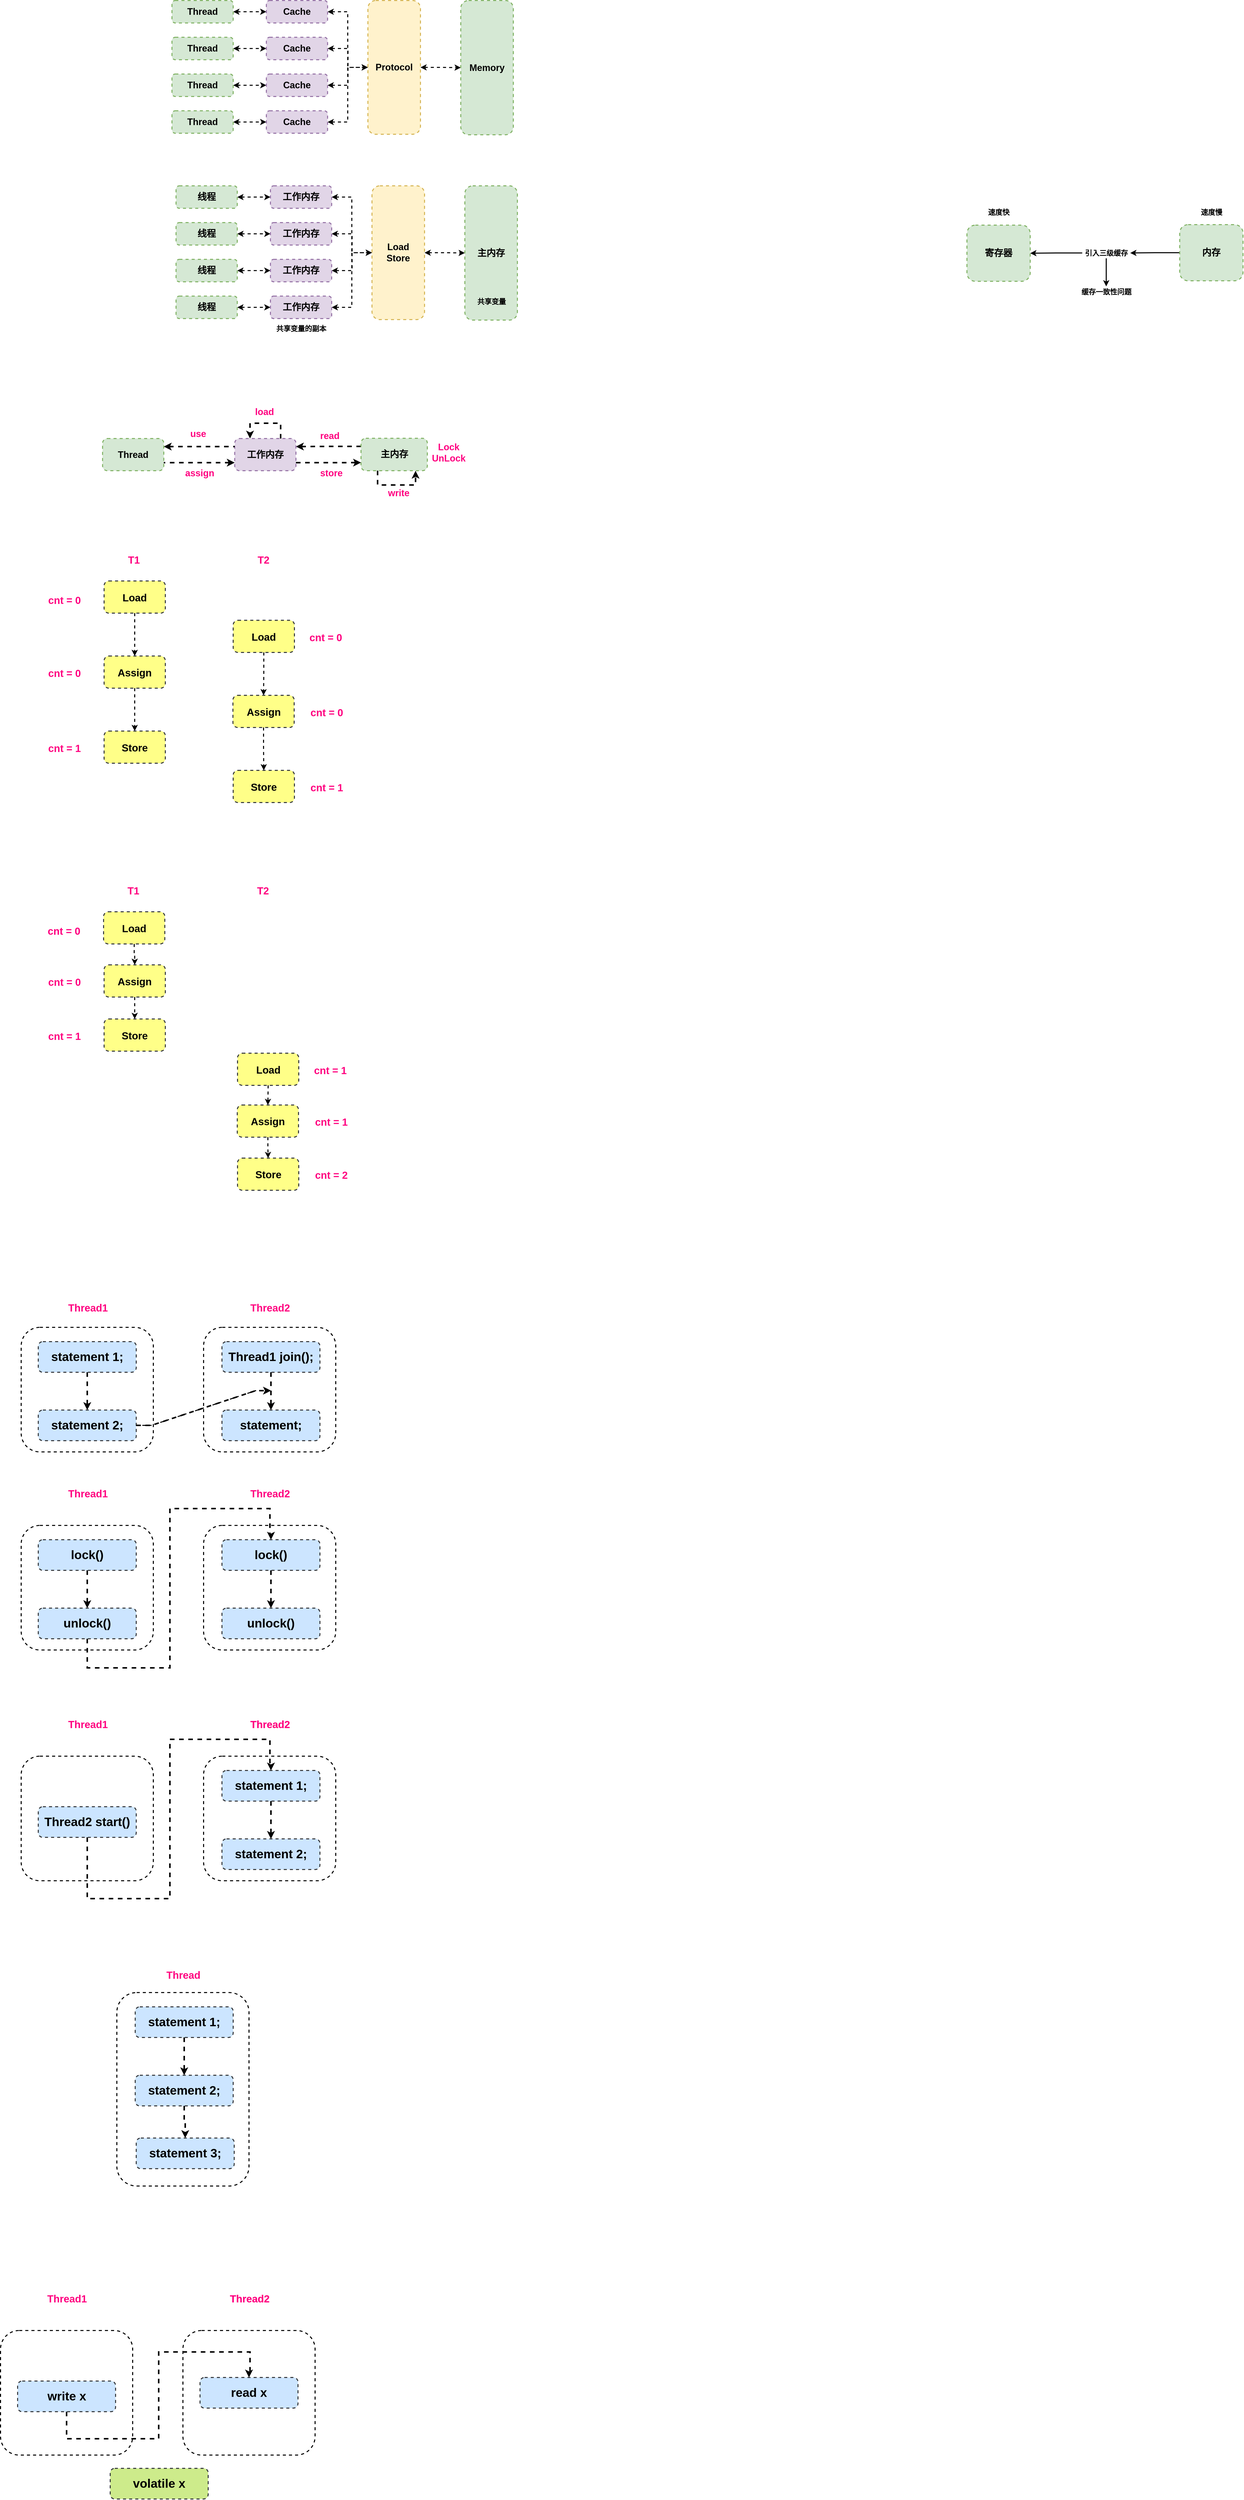 <mxfile version="13.0.3" type="device"><diagram id="lJGxoGqSz7yk_JoMpPvf" name="Page-1"><mxGraphModel dx="2162" dy="685" grid="0" gridSize="10" guides="1" tooltips="1" connect="1" arrows="1" fold="1" page="0" pageScale="1" pageWidth="827" pageHeight="1169" math="0" shadow="0"><root><mxCell id="0"/><mxCell id="1" parent="0"/><mxCell id="3HVY0OB0enW9rMjZPAsn-96" value="" style="rounded=1;whiteSpace=wrap;html=1;dashed=1;strokeWidth=2;fontSize=20;fontColor=#FF0080;" parent="1" vertex="1"><mxGeometry x="-66" y="2780" width="259" height="244" as="geometry"/></mxCell><mxCell id="3HVY0OB0enW9rMjZPAsn-11" style="edgeStyle=orthogonalEdgeStyle;rounded=0;orthogonalLoop=1;jettySize=auto;html=1;exitX=1;exitY=0.5;exitDx=0;exitDy=0;entryX=0;entryY=0.5;entryDx=0;entryDy=0;startArrow=classic;startFill=1;strokeWidth=2;fontSize=18;dashed=1;" parent="1" source="3HVY0OB0enW9rMjZPAsn-1" target="3HVY0OB0enW9rMjZPAsn-5" edge="1"><mxGeometry relative="1" as="geometry"/></mxCell><mxCell id="3HVY0OB0enW9rMjZPAsn-1" value="&lt;b&gt;Thread&lt;/b&gt;" style="rounded=1;whiteSpace=wrap;html=1;strokeWidth=2;fontSize=18;fillColor=#d5e8d4;strokeColor=#82b366;dashed=1;" parent="1" vertex="1"><mxGeometry x="-128" y="181" width="120" height="44" as="geometry"/></mxCell><mxCell id="3HVY0OB0enW9rMjZPAsn-12" style="edgeStyle=orthogonalEdgeStyle;rounded=0;orthogonalLoop=1;jettySize=auto;html=1;exitX=1;exitY=0.5;exitDx=0;exitDy=0;entryX=0;entryY=0.5;entryDx=0;entryDy=0;startArrow=classic;startFill=1;strokeWidth=2;fontSize=18;dashed=1;" parent="1" source="3HVY0OB0enW9rMjZPAsn-2" target="3HVY0OB0enW9rMjZPAsn-6" edge="1"><mxGeometry relative="1" as="geometry"/></mxCell><mxCell id="3HVY0OB0enW9rMjZPAsn-2" value="&lt;b&gt;Thread&lt;/b&gt;" style="rounded=1;whiteSpace=wrap;html=1;strokeWidth=2;fontSize=18;fillColor=#d5e8d4;strokeColor=#82b366;dashed=1;" parent="1" vertex="1"><mxGeometry x="-128" y="253" width="120" height="44" as="geometry"/></mxCell><mxCell id="3HVY0OB0enW9rMjZPAsn-13" style="edgeStyle=orthogonalEdgeStyle;rounded=0;orthogonalLoop=1;jettySize=auto;html=1;exitX=1;exitY=0.5;exitDx=0;exitDy=0;entryX=0;entryY=0.5;entryDx=0;entryDy=0;startArrow=classic;startFill=1;strokeWidth=2;fontSize=18;dashed=1;" parent="1" source="3HVY0OB0enW9rMjZPAsn-3" target="3HVY0OB0enW9rMjZPAsn-7" edge="1"><mxGeometry relative="1" as="geometry"/></mxCell><mxCell id="3HVY0OB0enW9rMjZPAsn-3" value="&lt;b&gt;Thread&lt;/b&gt;" style="rounded=1;whiteSpace=wrap;html=1;strokeWidth=2;fontSize=18;fillColor=#d5e8d4;strokeColor=#82b366;dashed=1;" parent="1" vertex="1"><mxGeometry x="-128" y="325" width="120" height="44" as="geometry"/></mxCell><mxCell id="3HVY0OB0enW9rMjZPAsn-14" style="edgeStyle=orthogonalEdgeStyle;rounded=0;orthogonalLoop=1;jettySize=auto;html=1;exitX=1;exitY=0.5;exitDx=0;exitDy=0;entryX=0;entryY=0.5;entryDx=0;entryDy=0;startArrow=classic;startFill=1;strokeWidth=2;fontSize=18;dashed=1;" parent="1" source="3HVY0OB0enW9rMjZPAsn-4" target="3HVY0OB0enW9rMjZPAsn-8" edge="1"><mxGeometry relative="1" as="geometry"/></mxCell><mxCell id="3HVY0OB0enW9rMjZPAsn-4" value="&lt;b&gt;Thread&lt;/b&gt;" style="rounded=1;whiteSpace=wrap;html=1;strokeWidth=2;fontSize=18;fillColor=#d5e8d4;strokeColor=#82b366;dashed=1;" parent="1" vertex="1"><mxGeometry x="-128" y="397" width="120" height="44" as="geometry"/></mxCell><mxCell id="3HVY0OB0enW9rMjZPAsn-15" style="edgeStyle=orthogonalEdgeStyle;rounded=0;orthogonalLoop=1;jettySize=auto;html=1;exitX=1;exitY=0.5;exitDx=0;exitDy=0;entryX=0;entryY=0.5;entryDx=0;entryDy=0;startArrow=classic;startFill=1;strokeWidth=2;fontSize=18;dashed=1;" parent="1" source="3HVY0OB0enW9rMjZPAsn-5" target="3HVY0OB0enW9rMjZPAsn-9" edge="1"><mxGeometry relative="1" as="geometry"/></mxCell><mxCell id="3HVY0OB0enW9rMjZPAsn-5" value="&lt;b&gt;Cache&lt;/b&gt;" style="rounded=1;whiteSpace=wrap;html=1;strokeWidth=2;fontSize=18;fillColor=#e1d5e7;strokeColor=#9673a6;dashed=1;" parent="1" vertex="1"><mxGeometry x="57" y="181" width="120" height="44" as="geometry"/></mxCell><mxCell id="3HVY0OB0enW9rMjZPAsn-16" style="edgeStyle=orthogonalEdgeStyle;rounded=0;orthogonalLoop=1;jettySize=auto;html=1;exitX=1;exitY=0.5;exitDx=0;exitDy=0;entryX=0;entryY=0.5;entryDx=0;entryDy=0;startArrow=classic;startFill=1;strokeWidth=2;fontSize=18;dashed=1;" parent="1" source="3HVY0OB0enW9rMjZPAsn-6" target="3HVY0OB0enW9rMjZPAsn-9" edge="1"><mxGeometry relative="1" as="geometry"><Array as="points"><mxPoint x="217" y="275"/><mxPoint x="217" y="312"/></Array></mxGeometry></mxCell><mxCell id="3HVY0OB0enW9rMjZPAsn-6" value="&lt;b&gt;Cache&lt;/b&gt;" style="rounded=1;whiteSpace=wrap;html=1;strokeWidth=2;fontSize=18;fillColor=#e1d5e7;strokeColor=#9673a6;dashed=1;" parent="1" vertex="1"><mxGeometry x="57" y="253" width="120" height="44" as="geometry"/></mxCell><mxCell id="3HVY0OB0enW9rMjZPAsn-17" style="edgeStyle=orthogonalEdgeStyle;rounded=0;orthogonalLoop=1;jettySize=auto;html=1;exitX=1;exitY=0.5;exitDx=0;exitDy=0;entryX=0;entryY=0.5;entryDx=0;entryDy=0;startArrow=classic;startFill=1;strokeWidth=2;fontSize=18;dashed=1;" parent="1" source="3HVY0OB0enW9rMjZPAsn-7" target="3HVY0OB0enW9rMjZPAsn-9" edge="1"><mxGeometry relative="1" as="geometry"><Array as="points"><mxPoint x="217" y="347"/><mxPoint x="217" y="312"/></Array></mxGeometry></mxCell><mxCell id="3HVY0OB0enW9rMjZPAsn-7" value="&lt;b&gt;Cache&lt;/b&gt;" style="rounded=1;whiteSpace=wrap;html=1;strokeWidth=2;fontSize=18;fillColor=#e1d5e7;strokeColor=#9673a6;dashed=1;" parent="1" vertex="1"><mxGeometry x="57" y="325" width="120" height="44" as="geometry"/></mxCell><mxCell id="3HVY0OB0enW9rMjZPAsn-18" style="edgeStyle=orthogonalEdgeStyle;rounded=0;orthogonalLoop=1;jettySize=auto;html=1;exitX=1;exitY=0.5;exitDx=0;exitDy=0;entryX=0;entryY=0.5;entryDx=0;entryDy=0;startArrow=classic;startFill=1;strokeWidth=2;fontSize=18;dashed=1;" parent="1" source="3HVY0OB0enW9rMjZPAsn-8" target="3HVY0OB0enW9rMjZPAsn-9" edge="1"><mxGeometry relative="1" as="geometry"/></mxCell><mxCell id="3HVY0OB0enW9rMjZPAsn-8" value="&lt;b&gt;Cache&lt;/b&gt;" style="rounded=1;whiteSpace=wrap;html=1;strokeWidth=2;fontSize=18;fillColor=#e1d5e7;strokeColor=#9673a6;dashed=1;" parent="1" vertex="1"><mxGeometry x="57" y="397" width="120" height="44" as="geometry"/></mxCell><mxCell id="3HVY0OB0enW9rMjZPAsn-19" style="edgeStyle=orthogonalEdgeStyle;rounded=0;orthogonalLoop=1;jettySize=auto;html=1;exitX=1;exitY=0.5;exitDx=0;exitDy=0;entryX=0;entryY=0.5;entryDx=0;entryDy=0;startArrow=classic;startFill=1;strokeWidth=2;fontSize=18;dashed=1;" parent="1" source="3HVY0OB0enW9rMjZPAsn-9" target="3HVY0OB0enW9rMjZPAsn-10" edge="1"><mxGeometry relative="1" as="geometry"/></mxCell><mxCell id="3HVY0OB0enW9rMjZPAsn-9" value="&lt;b&gt;Protocol&lt;/b&gt;" style="rounded=1;whiteSpace=wrap;html=1;strokeWidth=2;fontSize=18;fillColor=#fff2cc;strokeColor=#d6b656;dashed=1;" parent="1" vertex="1"><mxGeometry x="256" y="181" width="103" height="262" as="geometry"/></mxCell><mxCell id="3HVY0OB0enW9rMjZPAsn-10" value="&lt;b&gt;Memory&lt;/b&gt;" style="rounded=1;whiteSpace=wrap;html=1;strokeWidth=2;fontSize=18;fillColor=#d5e8d4;strokeColor=#82b366;dashed=1;" parent="1" vertex="1"><mxGeometry x="438" y="181" width="103" height="263" as="geometry"/></mxCell><mxCell id="3HVY0OB0enW9rMjZPAsn-20" style="edgeStyle=orthogonalEdgeStyle;rounded=0;orthogonalLoop=1;jettySize=auto;html=1;exitX=1;exitY=0.5;exitDx=0;exitDy=0;entryX=0;entryY=0.5;entryDx=0;entryDy=0;startArrow=classic;startFill=1;strokeWidth=2;fontSize=18;dashed=1;" parent="1" source="3HVY0OB0enW9rMjZPAsn-21" target="3HVY0OB0enW9rMjZPAsn-29" edge="1"><mxGeometry relative="1" as="geometry"/></mxCell><mxCell id="3HVY0OB0enW9rMjZPAsn-21" value="&lt;b&gt;线程&lt;/b&gt;" style="rounded=1;whiteSpace=wrap;html=1;strokeWidth=2;fontSize=18;fillColor=#d5e8d4;strokeColor=#82b366;dashed=1;" parent="1" vertex="1"><mxGeometry x="-120" y="544" width="120" height="44" as="geometry"/></mxCell><mxCell id="3HVY0OB0enW9rMjZPAsn-22" style="edgeStyle=orthogonalEdgeStyle;rounded=0;orthogonalLoop=1;jettySize=auto;html=1;exitX=1;exitY=0.5;exitDx=0;exitDy=0;entryX=0;entryY=0.5;entryDx=0;entryDy=0;startArrow=classic;startFill=1;strokeWidth=2;fontSize=18;dashed=1;" parent="1" source="3HVY0OB0enW9rMjZPAsn-23" target="3HVY0OB0enW9rMjZPAsn-31" edge="1"><mxGeometry relative="1" as="geometry"/></mxCell><mxCell id="3HVY0OB0enW9rMjZPAsn-23" value="&lt;b&gt;线程&lt;/b&gt;" style="rounded=1;whiteSpace=wrap;html=1;strokeWidth=2;fontSize=18;fillColor=#d5e8d4;strokeColor=#82b366;dashed=1;" parent="1" vertex="1"><mxGeometry x="-120" y="616" width="120" height="44" as="geometry"/></mxCell><mxCell id="3HVY0OB0enW9rMjZPAsn-24" style="edgeStyle=orthogonalEdgeStyle;rounded=0;orthogonalLoop=1;jettySize=auto;html=1;exitX=1;exitY=0.5;exitDx=0;exitDy=0;entryX=0;entryY=0.5;entryDx=0;entryDy=0;startArrow=classic;startFill=1;strokeWidth=2;fontSize=18;dashed=1;" parent="1" source="3HVY0OB0enW9rMjZPAsn-25" target="3HVY0OB0enW9rMjZPAsn-33" edge="1"><mxGeometry relative="1" as="geometry"/></mxCell><mxCell id="3HVY0OB0enW9rMjZPAsn-25" value="&lt;b&gt;线程&lt;/b&gt;" style="rounded=1;whiteSpace=wrap;html=1;strokeWidth=2;fontSize=18;fillColor=#d5e8d4;strokeColor=#82b366;dashed=1;" parent="1" vertex="1"><mxGeometry x="-120" y="688" width="120" height="44" as="geometry"/></mxCell><mxCell id="3HVY0OB0enW9rMjZPAsn-26" style="edgeStyle=orthogonalEdgeStyle;rounded=0;orthogonalLoop=1;jettySize=auto;html=1;exitX=1;exitY=0.5;exitDx=0;exitDy=0;entryX=0;entryY=0.5;entryDx=0;entryDy=0;startArrow=classic;startFill=1;strokeWidth=2;fontSize=18;dashed=1;" parent="1" source="3HVY0OB0enW9rMjZPAsn-27" target="3HVY0OB0enW9rMjZPAsn-35" edge="1"><mxGeometry relative="1" as="geometry"/></mxCell><mxCell id="3HVY0OB0enW9rMjZPAsn-27" value="&lt;b&gt;线程&lt;/b&gt;" style="rounded=1;whiteSpace=wrap;html=1;strokeWidth=2;fontSize=18;fillColor=#d5e8d4;strokeColor=#82b366;dashed=1;" parent="1" vertex="1"><mxGeometry x="-120" y="760" width="120" height="44" as="geometry"/></mxCell><mxCell id="3HVY0OB0enW9rMjZPAsn-28" style="edgeStyle=orthogonalEdgeStyle;rounded=0;orthogonalLoop=1;jettySize=auto;html=1;exitX=1;exitY=0.5;exitDx=0;exitDy=0;entryX=0;entryY=0.5;entryDx=0;entryDy=0;startArrow=classic;startFill=1;strokeWidth=2;fontSize=18;dashed=1;" parent="1" source="3HVY0OB0enW9rMjZPAsn-29" target="3HVY0OB0enW9rMjZPAsn-37" edge="1"><mxGeometry relative="1" as="geometry"/></mxCell><mxCell id="3HVY0OB0enW9rMjZPAsn-29" value="&lt;b&gt;工作内存&lt;/b&gt;" style="rounded=1;whiteSpace=wrap;html=1;strokeWidth=2;fontSize=18;fillColor=#e1d5e7;strokeColor=#9673a6;dashed=1;" parent="1" vertex="1"><mxGeometry x="65" y="544" width="120" height="44" as="geometry"/></mxCell><mxCell id="3HVY0OB0enW9rMjZPAsn-30" style="edgeStyle=orthogonalEdgeStyle;rounded=0;orthogonalLoop=1;jettySize=auto;html=1;exitX=1;exitY=0.5;exitDx=0;exitDy=0;entryX=0;entryY=0.5;entryDx=0;entryDy=0;startArrow=classic;startFill=1;strokeWidth=2;fontSize=18;dashed=1;" parent="1" source="3HVY0OB0enW9rMjZPAsn-31" target="3HVY0OB0enW9rMjZPAsn-37" edge="1"><mxGeometry relative="1" as="geometry"><Array as="points"><mxPoint x="225" y="638"/><mxPoint x="225" y="675"/></Array></mxGeometry></mxCell><mxCell id="3HVY0OB0enW9rMjZPAsn-31" value="&lt;b&gt;工作内存&lt;/b&gt;" style="rounded=1;whiteSpace=wrap;html=1;strokeWidth=2;fontSize=18;fillColor=#e1d5e7;strokeColor=#9673a6;dashed=1;" parent="1" vertex="1"><mxGeometry x="65" y="616" width="120" height="44" as="geometry"/></mxCell><mxCell id="3HVY0OB0enW9rMjZPAsn-32" style="edgeStyle=orthogonalEdgeStyle;rounded=0;orthogonalLoop=1;jettySize=auto;html=1;exitX=1;exitY=0.5;exitDx=0;exitDy=0;entryX=0;entryY=0.5;entryDx=0;entryDy=0;startArrow=classic;startFill=1;strokeWidth=2;fontSize=18;dashed=1;" parent="1" source="3HVY0OB0enW9rMjZPAsn-33" target="3HVY0OB0enW9rMjZPAsn-37" edge="1"><mxGeometry relative="1" as="geometry"><Array as="points"><mxPoint x="225" y="710"/><mxPoint x="225" y="675"/></Array></mxGeometry></mxCell><mxCell id="3HVY0OB0enW9rMjZPAsn-33" value="&lt;b&gt;工作内存&lt;/b&gt;" style="rounded=1;whiteSpace=wrap;html=1;strokeWidth=2;fontSize=18;fillColor=#e1d5e7;strokeColor=#9673a6;dashed=1;" parent="1" vertex="1"><mxGeometry x="65" y="688" width="120" height="44" as="geometry"/></mxCell><mxCell id="3HVY0OB0enW9rMjZPAsn-34" style="edgeStyle=orthogonalEdgeStyle;rounded=0;orthogonalLoop=1;jettySize=auto;html=1;exitX=1;exitY=0.5;exitDx=0;exitDy=0;entryX=0;entryY=0.5;entryDx=0;entryDy=0;startArrow=classic;startFill=1;strokeWidth=2;fontSize=18;dashed=1;" parent="1" source="3HVY0OB0enW9rMjZPAsn-35" target="3HVY0OB0enW9rMjZPAsn-37" edge="1"><mxGeometry relative="1" as="geometry"/></mxCell><mxCell id="3HVY0OB0enW9rMjZPAsn-35" value="&lt;b&gt;工作内存&lt;/b&gt;" style="rounded=1;whiteSpace=wrap;html=1;strokeWidth=2;fontSize=18;fillColor=#e1d5e7;strokeColor=#9673a6;dashed=1;" parent="1" vertex="1"><mxGeometry x="65" y="760" width="120" height="44" as="geometry"/></mxCell><mxCell id="3HVY0OB0enW9rMjZPAsn-36" style="edgeStyle=orthogonalEdgeStyle;rounded=0;orthogonalLoop=1;jettySize=auto;html=1;exitX=1;exitY=0.5;exitDx=0;exitDy=0;entryX=0;entryY=0.5;entryDx=0;entryDy=0;startArrow=classic;startFill=1;strokeWidth=2;fontSize=18;dashed=1;" parent="1" source="3HVY0OB0enW9rMjZPAsn-37" target="3HVY0OB0enW9rMjZPAsn-38" edge="1"><mxGeometry relative="1" as="geometry"/></mxCell><mxCell id="3HVY0OB0enW9rMjZPAsn-37" value="&lt;b&gt;Load&lt;br&gt;Store&lt;br&gt;&lt;/b&gt;" style="rounded=1;whiteSpace=wrap;html=1;strokeWidth=2;fontSize=18;fillColor=#fff2cc;strokeColor=#d6b656;dashed=1;" parent="1" vertex="1"><mxGeometry x="264" y="544" width="103" height="262" as="geometry"/></mxCell><mxCell id="3HVY0OB0enW9rMjZPAsn-38" value="&lt;b&gt;主内存&lt;/b&gt;" style="rounded=1;whiteSpace=wrap;html=1;strokeWidth=2;fontSize=18;fillColor=#d5e8d4;strokeColor=#82b366;dashed=1;" parent="1" vertex="1"><mxGeometry x="446" y="544" width="103" height="263" as="geometry"/></mxCell><mxCell id="3HVY0OB0enW9rMjZPAsn-39" value="&lt;b&gt;工作内存&lt;/b&gt;" style="rounded=1;whiteSpace=wrap;html=1;strokeWidth=2;fontSize=18;fillColor=#e1d5e7;strokeColor=#9673a6;dashed=1;" parent="1" vertex="1"><mxGeometry x="65" y="760" width="120" height="44" as="geometry"/></mxCell><mxCell id="3HVY0OB0enW9rMjZPAsn-147" style="edgeStyle=orthogonalEdgeStyle;rounded=0;orthogonalLoop=1;jettySize=auto;html=1;exitX=0;exitY=0.25;exitDx=0;exitDy=0;entryX=1;entryY=0.25;entryDx=0;entryDy=0;dashed=1;startArrow=none;startFill=0;strokeWidth=3;fontSize=20;fontColor=#FF0080;" parent="1" source="3HVY0OB0enW9rMjZPAsn-40" target="3HVY0OB0enW9rMjZPAsn-41" edge="1"><mxGeometry relative="1" as="geometry"/></mxCell><mxCell id="3HVY0OB0enW9rMjZPAsn-150" style="edgeStyle=orthogonalEdgeStyle;rounded=0;orthogonalLoop=1;jettySize=auto;html=1;exitX=0.25;exitY=1;exitDx=0;exitDy=0;dashed=1;startArrow=none;startFill=0;strokeWidth=3;fontSize=20;fontColor=#FF0080;" parent="1" source="3HVY0OB0enW9rMjZPAsn-40" edge="1"><mxGeometry relative="1" as="geometry"><mxPoint x="349.429" y="1102.143" as="targetPoint"/><Array as="points"><mxPoint x="275" y="1130"/><mxPoint x="349" y="1130"/></Array></mxGeometry></mxCell><mxCell id="3HVY0OB0enW9rMjZPAsn-40" value="&lt;span&gt;主内存&lt;/span&gt;" style="rounded=1;whiteSpace=wrap;html=1;strokeWidth=2;fontSize=18;fillColor=#d5e8d4;strokeColor=#82b366;dashed=1;fontStyle=1" parent="1" vertex="1"><mxGeometry x="242.5" y="1038.5" width="130" height="63.5" as="geometry"/></mxCell><mxCell id="3HVY0OB0enW9rMjZPAsn-146" style="edgeStyle=orthogonalEdgeStyle;rounded=0;orthogonalLoop=1;jettySize=auto;html=1;exitX=1;exitY=0.75;exitDx=0;exitDy=0;entryX=0;entryY=0.75;entryDx=0;entryDy=0;dashed=1;startArrow=none;startFill=0;strokeWidth=3;fontSize=20;fontColor=#FF0080;" parent="1" source="3HVY0OB0enW9rMjZPAsn-41" target="3HVY0OB0enW9rMjZPAsn-40" edge="1"><mxGeometry relative="1" as="geometry"/></mxCell><mxCell id="3HVY0OB0enW9rMjZPAsn-149" style="edgeStyle=orthogonalEdgeStyle;rounded=0;orthogonalLoop=1;jettySize=auto;html=1;exitX=0;exitY=0.75;exitDx=0;exitDy=0;entryX=1;entryY=0.75;entryDx=0;entryDy=0;dashed=1;startArrow=classic;startFill=1;strokeWidth=3;fontSize=20;fontColor=#FF0080;endArrow=none;endFill=0;" parent="1" source="3HVY0OB0enW9rMjZPAsn-41" target="3HVY0OB0enW9rMjZPAsn-42" edge="1"><mxGeometry relative="1" as="geometry"/></mxCell><mxCell id="3HVY0OB0enW9rMjZPAsn-41" value="&lt;span&gt;工作内存&lt;/span&gt;" style="rounded=1;whiteSpace=wrap;html=1;strokeWidth=2;fontSize=18;fillColor=#e1d5e7;strokeColor=#9673a6;dashed=1;fontStyle=1" parent="1" vertex="1"><mxGeometry x="-5" y="1039" width="120" height="63" as="geometry"/></mxCell><mxCell id="3HVY0OB0enW9rMjZPAsn-148" style="edgeStyle=orthogonalEdgeStyle;rounded=0;orthogonalLoop=1;jettySize=auto;html=1;exitX=1;exitY=0.25;exitDx=0;exitDy=0;entryX=0;entryY=0.25;entryDx=0;entryDy=0;dashed=1;startArrow=classic;startFill=1;strokeWidth=3;fontSize=20;fontColor=#FF0080;endArrow=none;endFill=0;" parent="1" source="3HVY0OB0enW9rMjZPAsn-42" target="3HVY0OB0enW9rMjZPAsn-41" edge="1"><mxGeometry relative="1" as="geometry"/></mxCell><mxCell id="3HVY0OB0enW9rMjZPAsn-42" value="&lt;b&gt;Thread&lt;/b&gt;" style="rounded=1;whiteSpace=wrap;html=1;strokeWidth=2;fontSize=18;fillColor=#d5e8d4;strokeColor=#82b366;dashed=1;" parent="1" vertex="1"><mxGeometry x="-264" y="1039" width="120" height="63" as="geometry"/></mxCell><mxCell id="3HVY0OB0enW9rMjZPAsn-47" value="use" style="text;html=1;align=center;verticalAlign=middle;resizable=0;points=[];autosize=1;fontSize=18;fontStyle=1;fontColor=#FF0080;" parent="1" vertex="1"><mxGeometry x="-98" y="1017" width="41" height="26" as="geometry"/></mxCell><mxCell id="3HVY0OB0enW9rMjZPAsn-48" value="assign" style="text;html=1;align=center;verticalAlign=middle;resizable=0;points=[];autosize=1;fontSize=18;fontStyle=1;fontColor=#FF0080;" parent="1" vertex="1"><mxGeometry x="-108" y="1094" width="67" height="26" as="geometry"/></mxCell><mxCell id="3HVY0OB0enW9rMjZPAsn-49" value="load" style="text;html=1;align=center;verticalAlign=middle;resizable=0;points=[];autosize=1;fontSize=18;fontStyle=1;fontColor=#FF0080;" parent="1" vertex="1"><mxGeometry x="29" y="974" width="47" height="26" as="geometry"/></mxCell><mxCell id="3HVY0OB0enW9rMjZPAsn-50" value="read" style="text;html=1;align=center;verticalAlign=middle;resizable=0;points=[];autosize=1;fontSize=18;fontStyle=1;fontColor=#FF0080;" parent="1" vertex="1"><mxGeometry x="157" y="1021" width="48" height="26" as="geometry"/></mxCell><mxCell id="3HVY0OB0enW9rMjZPAsn-51" value="store" style="text;html=1;align=center;verticalAlign=middle;resizable=0;points=[];autosize=1;fontSize=18;fontStyle=1;fontColor=#FF0080;" parent="1" vertex="1"><mxGeometry x="157" y="1094" width="54" height="26" as="geometry"/></mxCell><mxCell id="3HVY0OB0enW9rMjZPAsn-52" value="write" style="text;html=1;align=center;verticalAlign=middle;resizable=0;points=[];autosize=1;fontSize=18;fontStyle=1;fontColor=#FF0080;" parent="1" vertex="1"><mxGeometry x="289.5" y="1133" width="52" height="26" as="geometry"/></mxCell><mxCell id="3HVY0OB0enW9rMjZPAsn-69" style="edgeStyle=orthogonalEdgeStyle;rounded=0;orthogonalLoop=1;jettySize=auto;html=1;exitX=0.5;exitY=1;exitDx=0;exitDy=0;entryX=0.5;entryY=0;entryDx=0;entryDy=0;startArrow=none;startFill=0;strokeWidth=2;fontSize=20;fontColor=#FF0080;dashed=1;" parent="1" source="3HVY0OB0enW9rMjZPAsn-55" target="3HVY0OB0enW9rMjZPAsn-56" edge="1"><mxGeometry relative="1" as="geometry"/></mxCell><mxCell id="3HVY0OB0enW9rMjZPAsn-55" value="&lt;b style=&quot;font-size: 20px;&quot;&gt;Load&lt;/b&gt;" style="rounded=1;whiteSpace=wrap;html=1;strokeWidth=2;fontSize=20;fillColor=#ffff88;strokeColor=#36393d;dashed=1;" parent="1" vertex="1"><mxGeometry x="-261" y="1318" width="120" height="63" as="geometry"/></mxCell><mxCell id="3HVY0OB0enW9rMjZPAsn-70" style="edgeStyle=orthogonalEdgeStyle;rounded=0;orthogonalLoop=1;jettySize=auto;html=1;exitX=0.5;exitY=1;exitDx=0;exitDy=0;entryX=0.5;entryY=0;entryDx=0;entryDy=0;startArrow=none;startFill=0;strokeWidth=2;fontSize=20;fontColor=#FF0080;dashed=1;" parent="1" source="3HVY0OB0enW9rMjZPAsn-56" target="3HVY0OB0enW9rMjZPAsn-57" edge="1"><mxGeometry relative="1" as="geometry"/></mxCell><mxCell id="3HVY0OB0enW9rMjZPAsn-56" value="&lt;b style=&quot;font-size: 20px;&quot;&gt;Assign&lt;/b&gt;" style="rounded=1;whiteSpace=wrap;html=1;strokeWidth=2;fontSize=20;fillColor=#ffff88;strokeColor=#36393d;dashed=1;" parent="1" vertex="1"><mxGeometry x="-261" y="1465" width="120" height="63" as="geometry"/></mxCell><mxCell id="3HVY0OB0enW9rMjZPAsn-57" value="&lt;b style=&quot;font-size: 20px;&quot;&gt;Store&lt;/b&gt;" style="rounded=1;whiteSpace=wrap;html=1;strokeWidth=2;fontSize=20;fillColor=#ffff88;strokeColor=#36393d;dashed=1;" parent="1" vertex="1"><mxGeometry x="-261" y="1612" width="120" height="63" as="geometry"/></mxCell><mxCell id="3HVY0OB0enW9rMjZPAsn-71" style="edgeStyle=orthogonalEdgeStyle;rounded=0;orthogonalLoop=1;jettySize=auto;html=1;exitX=0.5;exitY=1;exitDx=0;exitDy=0;entryX=0.5;entryY=0;entryDx=0;entryDy=0;startArrow=none;startFill=0;strokeWidth=2;fontSize=20;fontColor=#FF0080;dashed=1;" parent="1" source="3HVY0OB0enW9rMjZPAsn-58" target="3HVY0OB0enW9rMjZPAsn-59" edge="1"><mxGeometry relative="1" as="geometry"/></mxCell><mxCell id="3HVY0OB0enW9rMjZPAsn-58" value="&lt;b style=&quot;font-size: 20px;&quot;&gt;Load&lt;/b&gt;" style="rounded=1;whiteSpace=wrap;html=1;strokeWidth=2;fontSize=20;fillColor=#ffff88;strokeColor=#36393d;dashed=1;" parent="1" vertex="1"><mxGeometry x="-8" y="1395" width="120" height="63" as="geometry"/></mxCell><mxCell id="3HVY0OB0enW9rMjZPAsn-72" style="edgeStyle=orthogonalEdgeStyle;rounded=0;orthogonalLoop=1;jettySize=auto;html=1;exitX=0.5;exitY=1;exitDx=0;exitDy=0;entryX=0.5;entryY=0;entryDx=0;entryDy=0;startArrow=none;startFill=0;strokeWidth=2;fontSize=20;fontColor=#FF0080;dashed=1;" parent="1" source="3HVY0OB0enW9rMjZPAsn-59" target="3HVY0OB0enW9rMjZPAsn-60" edge="1"><mxGeometry relative="1" as="geometry"/></mxCell><mxCell id="3HVY0OB0enW9rMjZPAsn-59" value="&lt;b style=&quot;font-size: 20px;&quot;&gt;Assign&lt;/b&gt;" style="rounded=1;whiteSpace=wrap;html=1;strokeWidth=2;fontSize=20;fillColor=#ffff88;strokeColor=#36393d;dashed=1;" parent="1" vertex="1"><mxGeometry x="-8.5" y="1542" width="120" height="63" as="geometry"/></mxCell><mxCell id="3HVY0OB0enW9rMjZPAsn-60" value="&lt;b style=&quot;font-size: 20px;&quot;&gt;Store&lt;/b&gt;" style="rounded=1;whiteSpace=wrap;html=1;strokeWidth=2;fontSize=20;fillColor=#ffff88;strokeColor=#36393d;dashed=1;" parent="1" vertex="1"><mxGeometry x="-8" y="1689" width="120" height="63" as="geometry"/></mxCell><mxCell id="3HVY0OB0enW9rMjZPAsn-61" value="T1" style="text;html=1;align=center;verticalAlign=middle;resizable=0;points=[];autosize=1;fontSize=20;fontColor=#FF0080;fontStyle=1" parent="1" vertex="1"><mxGeometry x="-219.5" y="1262" width="33" height="28" as="geometry"/></mxCell><mxCell id="3HVY0OB0enW9rMjZPAsn-62" value="T2" style="text;html=1;align=center;verticalAlign=middle;resizable=0;points=[];autosize=1;fontSize=20;fontColor=#FF0080;fontStyle=1" parent="1" vertex="1"><mxGeometry x="34" y="1262" width="33" height="28" as="geometry"/></mxCell><mxCell id="3HVY0OB0enW9rMjZPAsn-63" value="cnt = 0" style="text;html=1;align=center;verticalAlign=middle;resizable=0;points=[];autosize=1;fontSize=20;fontColor=#FF0080;fontStyle=1" parent="1" vertex="1"><mxGeometry x="-376" y="1341" width="74" height="28" as="geometry"/></mxCell><mxCell id="3HVY0OB0enW9rMjZPAsn-64" value="cnt = 0" style="text;html=1;align=center;verticalAlign=middle;resizable=0;points=[];autosize=1;fontSize=20;fontColor=#FF0080;fontStyle=1" parent="1" vertex="1"><mxGeometry x="-376" y="1483.5" width="74" height="28" as="geometry"/></mxCell><mxCell id="3HVY0OB0enW9rMjZPAsn-65" value="cnt = 1" style="text;html=1;align=center;verticalAlign=middle;resizable=0;points=[];autosize=1;fontSize=20;fontColor=#FF0080;fontStyle=1" parent="1" vertex="1"><mxGeometry x="-376" y="1630.5" width="74" height="28" as="geometry"/></mxCell><mxCell id="3HVY0OB0enW9rMjZPAsn-66" value="cnt = 0" style="text;html=1;align=center;verticalAlign=middle;resizable=0;points=[];autosize=1;fontSize=20;fontColor=#FF0080;fontStyle=1" parent="1" vertex="1"><mxGeometry x="136" y="1413.5" width="74" height="28" as="geometry"/></mxCell><mxCell id="3HVY0OB0enW9rMjZPAsn-67" value="cnt = 0" style="text;html=1;align=center;verticalAlign=middle;resizable=0;points=[];autosize=1;fontSize=20;fontColor=#FF0080;fontStyle=1" parent="1" vertex="1"><mxGeometry x="138" y="1560.5" width="74" height="28" as="geometry"/></mxCell><mxCell id="3HVY0OB0enW9rMjZPAsn-68" value="cnt = 1" style="text;html=1;align=center;verticalAlign=middle;resizable=0;points=[];autosize=1;fontSize=20;fontColor=#FF0080;fontStyle=1" parent="1" vertex="1"><mxGeometry x="138" y="1707.5" width="74" height="28" as="geometry"/></mxCell><mxCell id="3HVY0OB0enW9rMjZPAsn-73" style="edgeStyle=orthogonalEdgeStyle;rounded=0;orthogonalLoop=1;jettySize=auto;html=1;exitX=0.5;exitY=1;exitDx=0;exitDy=0;entryX=0.5;entryY=0;entryDx=0;entryDy=0;startArrow=none;startFill=0;strokeWidth=2;fontSize=20;fontColor=#FF0080;dashed=1;" parent="1" source="3HVY0OB0enW9rMjZPAsn-74" target="3HVY0OB0enW9rMjZPAsn-76" edge="1"><mxGeometry relative="1" as="geometry"/></mxCell><mxCell id="3HVY0OB0enW9rMjZPAsn-74" value="&lt;b style=&quot;font-size: 20px;&quot;&gt;Load&lt;/b&gt;" style="rounded=1;whiteSpace=wrap;html=1;strokeWidth=2;fontSize=20;fillColor=#ffff88;strokeColor=#36393d;dashed=1;" parent="1" vertex="1"><mxGeometry x="-262" y="1966" width="120" height="63" as="geometry"/></mxCell><mxCell id="3HVY0OB0enW9rMjZPAsn-75" style="edgeStyle=orthogonalEdgeStyle;rounded=0;orthogonalLoop=1;jettySize=auto;html=1;exitX=0.5;exitY=1;exitDx=0;exitDy=0;entryX=0.5;entryY=0;entryDx=0;entryDy=0;startArrow=none;startFill=0;strokeWidth=2;fontSize=20;fontColor=#FF0080;dashed=1;" parent="1" source="3HVY0OB0enW9rMjZPAsn-76" target="3HVY0OB0enW9rMjZPAsn-77" edge="1"><mxGeometry relative="1" as="geometry"/></mxCell><mxCell id="3HVY0OB0enW9rMjZPAsn-76" value="&lt;b style=&quot;font-size: 20px;&quot;&gt;Assign&lt;/b&gt;" style="rounded=1;whiteSpace=wrap;html=1;strokeWidth=2;fontSize=20;fillColor=#ffff88;strokeColor=#36393d;dashed=1;" parent="1" vertex="1"><mxGeometry x="-261" y="2070" width="120" height="63" as="geometry"/></mxCell><mxCell id="3HVY0OB0enW9rMjZPAsn-77" value="&lt;b style=&quot;font-size: 20px;&quot;&gt;Store&lt;/b&gt;" style="rounded=1;whiteSpace=wrap;html=1;strokeWidth=2;fontSize=20;fillColor=#ffff88;strokeColor=#36393d;dashed=1;" parent="1" vertex="1"><mxGeometry x="-261" y="2176" width="120" height="63" as="geometry"/></mxCell><mxCell id="3HVY0OB0enW9rMjZPAsn-78" style="edgeStyle=orthogonalEdgeStyle;rounded=0;orthogonalLoop=1;jettySize=auto;html=1;exitX=0.5;exitY=1;exitDx=0;exitDy=0;entryX=0.5;entryY=0;entryDx=0;entryDy=0;startArrow=none;startFill=0;strokeWidth=2;fontSize=20;fontColor=#FF0080;dashed=1;" parent="1" source="3HVY0OB0enW9rMjZPAsn-79" target="3HVY0OB0enW9rMjZPAsn-81" edge="1"><mxGeometry relative="1" as="geometry"/></mxCell><mxCell id="3HVY0OB0enW9rMjZPAsn-79" value="&lt;b style=&quot;font-size: 20px;&quot;&gt;Load&lt;/b&gt;" style="rounded=1;whiteSpace=wrap;html=1;strokeWidth=2;fontSize=20;fillColor=#ffff88;strokeColor=#36393d;dashed=1;" parent="1" vertex="1"><mxGeometry x="0.5" y="2243" width="120" height="63" as="geometry"/></mxCell><mxCell id="3HVY0OB0enW9rMjZPAsn-80" style="edgeStyle=orthogonalEdgeStyle;rounded=0;orthogonalLoop=1;jettySize=auto;html=1;exitX=0.5;exitY=1;exitDx=0;exitDy=0;entryX=0.5;entryY=0;entryDx=0;entryDy=0;startArrow=none;startFill=0;strokeWidth=2;fontSize=20;fontColor=#FF0080;dashed=1;" parent="1" source="3HVY0OB0enW9rMjZPAsn-81" target="3HVY0OB0enW9rMjZPAsn-82" edge="1"><mxGeometry relative="1" as="geometry"/></mxCell><mxCell id="3HVY0OB0enW9rMjZPAsn-81" value="&lt;b style=&quot;font-size: 20px;&quot;&gt;Assign&lt;/b&gt;" style="rounded=1;whiteSpace=wrap;html=1;strokeWidth=2;fontSize=20;fillColor=#ffff88;strokeColor=#36393d;dashed=1;" parent="1" vertex="1"><mxGeometry y="2344.5" width="120" height="63" as="geometry"/></mxCell><mxCell id="3HVY0OB0enW9rMjZPAsn-82" value="&lt;b style=&quot;font-size: 20px;&quot;&gt;Store&lt;/b&gt;" style="rounded=1;whiteSpace=wrap;html=1;strokeWidth=2;fontSize=20;fillColor=#ffff88;strokeColor=#36393d;dashed=1;" parent="1" vertex="1"><mxGeometry x="0.5" y="2448.5" width="120" height="63" as="geometry"/></mxCell><mxCell id="3HVY0OB0enW9rMjZPAsn-83" value="T1" style="text;html=1;align=center;verticalAlign=middle;resizable=0;points=[];autosize=1;fontSize=20;fontColor=#FF0080;fontStyle=1" parent="1" vertex="1"><mxGeometry x="-220.5" y="1910" width="33" height="28" as="geometry"/></mxCell><mxCell id="3HVY0OB0enW9rMjZPAsn-84" value="T2" style="text;html=1;align=center;verticalAlign=middle;resizable=0;points=[];autosize=1;fontSize=20;fontColor=#FF0080;fontStyle=1" parent="1" vertex="1"><mxGeometry x="33" y="1910" width="33" height="28" as="geometry"/></mxCell><mxCell id="3HVY0OB0enW9rMjZPAsn-85" value="cnt = 0" style="text;html=1;align=center;verticalAlign=middle;resizable=0;points=[];autosize=1;fontSize=20;fontColor=#FF0080;fontStyle=1" parent="1" vertex="1"><mxGeometry x="-377" y="1989" width="74" height="28" as="geometry"/></mxCell><mxCell id="3HVY0OB0enW9rMjZPAsn-86" value="cnt = 0" style="text;html=1;align=center;verticalAlign=middle;resizable=0;points=[];autosize=1;fontSize=20;fontColor=#FF0080;fontStyle=1" parent="1" vertex="1"><mxGeometry x="-376" y="2088.5" width="74" height="28" as="geometry"/></mxCell><mxCell id="3HVY0OB0enW9rMjZPAsn-87" value="cnt = 1" style="text;html=1;align=center;verticalAlign=middle;resizable=0;points=[];autosize=1;fontSize=20;fontColor=#FF0080;fontStyle=1" parent="1" vertex="1"><mxGeometry x="-376" y="2194.5" width="74" height="28" as="geometry"/></mxCell><mxCell id="3HVY0OB0enW9rMjZPAsn-88" value="cnt = 1" style="text;html=1;align=center;verticalAlign=middle;resizable=0;points=[];autosize=1;fontSize=20;fontColor=#FF0080;fontStyle=1" parent="1" vertex="1"><mxGeometry x="144.5" y="2261.5" width="74" height="28" as="geometry"/></mxCell><mxCell id="3HVY0OB0enW9rMjZPAsn-89" value="cnt = 1" style="text;html=1;align=center;verticalAlign=middle;resizable=0;points=[];autosize=1;fontSize=20;fontColor=#FF0080;fontStyle=1" parent="1" vertex="1"><mxGeometry x="146.5" y="2363" width="74" height="28" as="geometry"/></mxCell><mxCell id="3HVY0OB0enW9rMjZPAsn-90" value="cnt = 2" style="text;html=1;align=center;verticalAlign=middle;resizable=0;points=[];autosize=1;fontSize=20;fontColor=#FF0080;fontStyle=1" parent="1" vertex="1"><mxGeometry x="146.5" y="2467" width="74" height="28" as="geometry"/></mxCell><mxCell id="3HVY0OB0enW9rMjZPAsn-91" value="" style="rounded=1;whiteSpace=wrap;html=1;dashed=1;strokeWidth=2;fontSize=20;fontColor=#FF0080;" parent="1" vertex="1"><mxGeometry x="-423.5" y="2780" width="259" height="244" as="geometry"/></mxCell><mxCell id="3HVY0OB0enW9rMjZPAsn-97" style="edgeStyle=orthogonalEdgeStyle;rounded=0;orthogonalLoop=1;jettySize=auto;html=1;exitX=0.5;exitY=1;exitDx=0;exitDy=0;entryX=0.5;entryY=0;entryDx=0;entryDy=0;dashed=1;startArrow=none;startFill=0;strokeWidth=3;fontSize=20;fontColor=#FF0080;" parent="1" source="3HVY0OB0enW9rMjZPAsn-92" target="3HVY0OB0enW9rMjZPAsn-93" edge="1"><mxGeometry relative="1" as="geometry"/></mxCell><mxCell id="3HVY0OB0enW9rMjZPAsn-92" value="&lt;font style=&quot;font-size: 24px&quot;&gt;statement 1;&lt;/font&gt;" style="rounded=1;whiteSpace=wrap;html=1;dashed=1;strokeWidth=2;fontSize=20;fontStyle=1;fillColor=#cce5ff;strokeColor=#36393d;" parent="1" vertex="1"><mxGeometry x="-390" y="2808" width="192" height="60" as="geometry"/></mxCell><mxCell id="3HVY0OB0enW9rMjZPAsn-99" style="edgeStyle=entityRelationEdgeStyle;rounded=0;orthogonalLoop=1;jettySize=auto;html=1;exitX=1;exitY=0.5;exitDx=0;exitDy=0;dashed=1;startArrow=none;startFill=0;strokeWidth=2;fontSize=20;fontColor=#FF0080;" parent="1" source="3HVY0OB0enW9rMjZPAsn-93" edge="1"><mxGeometry relative="1" as="geometry"><mxPoint x="66" y="2904" as="targetPoint"/></mxGeometry></mxCell><mxCell id="3HVY0OB0enW9rMjZPAsn-93" value="&lt;font style=&quot;font-size: 24px&quot;&gt;statement 2;&lt;/font&gt;" style="rounded=1;whiteSpace=wrap;html=1;dashed=1;strokeWidth=2;fontSize=20;fontStyle=1;fillColor=#cce5ff;strokeColor=#36393d;" parent="1" vertex="1"><mxGeometry x="-390" y="2942" width="192" height="60" as="geometry"/></mxCell><mxCell id="3HVY0OB0enW9rMjZPAsn-98" style="edgeStyle=orthogonalEdgeStyle;rounded=0;orthogonalLoop=1;jettySize=auto;html=1;exitX=0.5;exitY=1;exitDx=0;exitDy=0;entryX=0.5;entryY=0;entryDx=0;entryDy=0;dashed=1;startArrow=none;startFill=0;strokeWidth=3;fontSize=20;fontColor=#FF0080;" parent="1" source="3HVY0OB0enW9rMjZPAsn-94" target="3HVY0OB0enW9rMjZPAsn-95" edge="1"><mxGeometry relative="1" as="geometry"/></mxCell><mxCell id="3HVY0OB0enW9rMjZPAsn-94" value="&lt;font style=&quot;font-size: 24px&quot;&gt;Thread1 join();&lt;/font&gt;" style="rounded=1;whiteSpace=wrap;html=1;dashed=1;strokeWidth=2;fontSize=20;fontStyle=1;fillColor=#cce5ff;strokeColor=#36393d;" parent="1" vertex="1"><mxGeometry x="-30" y="2808" width="192" height="60" as="geometry"/></mxCell><mxCell id="3HVY0OB0enW9rMjZPAsn-95" value="&lt;font style=&quot;font-size: 24px&quot;&gt;statement;&lt;/font&gt;" style="rounded=1;whiteSpace=wrap;html=1;dashed=1;strokeWidth=2;fontSize=20;fontStyle=1;fillColor=#cce5ff;strokeColor=#36393d;" parent="1" vertex="1"><mxGeometry x="-30" y="2942" width="192" height="60" as="geometry"/></mxCell><mxCell id="3HVY0OB0enW9rMjZPAsn-100" style="edgeStyle=entityRelationEdgeStyle;rounded=0;orthogonalLoop=1;jettySize=auto;html=1;exitX=1;exitY=0.5;exitDx=0;exitDy=0;dashed=1;startArrow=none;startFill=0;strokeWidth=3;fontSize=20;fontColor=#FF0080;" parent="1" edge="1"><mxGeometry relative="1" as="geometry"><mxPoint x="66" y="2904.0" as="targetPoint"/><mxPoint x="-198.0" y="2972" as="sourcePoint"/></mxGeometry></mxCell><mxCell id="3HVY0OB0enW9rMjZPAsn-101" value="Thread1" style="text;html=1;align=center;verticalAlign=middle;resizable=0;points=[];autosize=1;fontSize=20;fontColor=#FF0080;fontStyle=1" parent="1" vertex="1"><mxGeometry x="-337.5" y="2727" width="88" height="28" as="geometry"/></mxCell><mxCell id="3HVY0OB0enW9rMjZPAsn-102" value="Thread2" style="text;html=1;align=center;verticalAlign=middle;resizable=0;points=[];autosize=1;fontSize=20;fontColor=#FF0080;fontStyle=1" parent="1" vertex="1"><mxGeometry x="20" y="2727" width="88" height="28" as="geometry"/></mxCell><mxCell id="3HVY0OB0enW9rMjZPAsn-103" value="" style="rounded=1;whiteSpace=wrap;html=1;dashed=1;strokeWidth=2;fontSize=20;fontColor=#FF0080;" parent="1" vertex="1"><mxGeometry x="-66" y="3168" width="259" height="244" as="geometry"/></mxCell><mxCell id="3HVY0OB0enW9rMjZPAsn-104" value="" style="rounded=1;whiteSpace=wrap;html=1;dashed=1;strokeWidth=2;fontSize=20;fontColor=#FF0080;" parent="1" vertex="1"><mxGeometry x="-423.5" y="3168" width="259" height="244" as="geometry"/></mxCell><mxCell id="3HVY0OB0enW9rMjZPAsn-105" style="edgeStyle=orthogonalEdgeStyle;rounded=0;orthogonalLoop=1;jettySize=auto;html=1;exitX=0.5;exitY=1;exitDx=0;exitDy=0;entryX=0.5;entryY=0;entryDx=0;entryDy=0;dashed=1;startArrow=none;startFill=0;strokeWidth=3;fontSize=20;fontColor=#FF0080;" parent="1" source="3HVY0OB0enW9rMjZPAsn-106" target="3HVY0OB0enW9rMjZPAsn-108" edge="1"><mxGeometry relative="1" as="geometry"/></mxCell><mxCell id="3HVY0OB0enW9rMjZPAsn-106" value="&lt;font style=&quot;font-size: 24px&quot;&gt;lock()&lt;/font&gt;" style="rounded=1;whiteSpace=wrap;html=1;dashed=1;strokeWidth=2;fontSize=20;fontStyle=1;fillColor=#cce5ff;strokeColor=#36393d;" parent="1" vertex="1"><mxGeometry x="-390" y="3196" width="192" height="60" as="geometry"/></mxCell><mxCell id="3HVY0OB0enW9rMjZPAsn-115" style="edgeStyle=orthogonalEdgeStyle;rounded=0;orthogonalLoop=1;jettySize=auto;html=1;exitX=0.5;exitY=1;exitDx=0;exitDy=0;entryX=0.5;entryY=0;entryDx=0;entryDy=0;dashed=1;startArrow=none;startFill=0;strokeWidth=3;fontSize=20;fontColor=#FF0080;" parent="1" source="3HVY0OB0enW9rMjZPAsn-108" target="3HVY0OB0enW9rMjZPAsn-110" edge="1"><mxGeometry relative="1" as="geometry"><Array as="points"><mxPoint x="-294" y="3447"/><mxPoint x="-132" y="3447"/><mxPoint x="-132" y="3135"/><mxPoint x="64" y="3135"/><mxPoint x="64" y="3187"/><mxPoint x="66" y="3187"/></Array></mxGeometry></mxCell><mxCell id="3HVY0OB0enW9rMjZPAsn-108" value="&lt;font style=&quot;font-size: 24px&quot;&gt;unlock()&lt;/font&gt;" style="rounded=1;whiteSpace=wrap;html=1;dashed=1;strokeWidth=2;fontSize=20;fontStyle=1;fillColor=#cce5ff;strokeColor=#36393d;" parent="1" vertex="1"><mxGeometry x="-390" y="3330" width="192" height="60" as="geometry"/></mxCell><mxCell id="3HVY0OB0enW9rMjZPAsn-109" style="edgeStyle=orthogonalEdgeStyle;rounded=0;orthogonalLoop=1;jettySize=auto;html=1;exitX=0.5;exitY=1;exitDx=0;exitDy=0;entryX=0.5;entryY=0;entryDx=0;entryDy=0;dashed=1;startArrow=none;startFill=0;strokeWidth=3;fontSize=20;fontColor=#FF0080;" parent="1" source="3HVY0OB0enW9rMjZPAsn-110" target="3HVY0OB0enW9rMjZPAsn-111" edge="1"><mxGeometry relative="1" as="geometry"/></mxCell><mxCell id="3HVY0OB0enW9rMjZPAsn-110" value="&lt;font style=&quot;font-size: 24px&quot;&gt;lock()&lt;/font&gt;" style="rounded=1;whiteSpace=wrap;html=1;dashed=1;strokeWidth=2;fontSize=20;fontStyle=1;fillColor=#cce5ff;strokeColor=#36393d;" parent="1" vertex="1"><mxGeometry x="-30" y="3196" width="192" height="60" as="geometry"/></mxCell><mxCell id="3HVY0OB0enW9rMjZPAsn-111" value="&lt;font style=&quot;font-size: 24px&quot;&gt;unlock()&lt;/font&gt;" style="rounded=1;whiteSpace=wrap;html=1;dashed=1;strokeWidth=2;fontSize=20;fontStyle=1;fillColor=#cce5ff;strokeColor=#36393d;" parent="1" vertex="1"><mxGeometry x="-30" y="3330" width="192" height="60" as="geometry"/></mxCell><mxCell id="3HVY0OB0enW9rMjZPAsn-113" value="Thread1" style="text;html=1;align=center;verticalAlign=middle;resizable=0;points=[];autosize=1;fontSize=20;fontColor=#FF0080;fontStyle=1" parent="1" vertex="1"><mxGeometry x="-337.5" y="3091" width="88" height="28" as="geometry"/></mxCell><mxCell id="3HVY0OB0enW9rMjZPAsn-114" value="Thread2" style="text;html=1;align=center;verticalAlign=middle;resizable=0;points=[];autosize=1;fontSize=20;fontColor=#FF0080;fontStyle=1" parent="1" vertex="1"><mxGeometry x="20" y="3091" width="88" height="28" as="geometry"/></mxCell><mxCell id="3HVY0OB0enW9rMjZPAsn-116" value="" style="rounded=1;whiteSpace=wrap;html=1;dashed=1;strokeWidth=2;fontSize=20;fontColor=#FF0080;" parent="1" vertex="1"><mxGeometry x="-66" y="3620" width="259" height="244" as="geometry"/></mxCell><mxCell id="3HVY0OB0enW9rMjZPAsn-117" value="" style="rounded=1;whiteSpace=wrap;html=1;dashed=1;strokeWidth=2;fontSize=20;fontColor=#FF0080;" parent="1" vertex="1"><mxGeometry x="-423.5" y="3620" width="259" height="244" as="geometry"/></mxCell><mxCell id="3HVY0OB0enW9rMjZPAsn-120" style="edgeStyle=orthogonalEdgeStyle;rounded=0;orthogonalLoop=1;jettySize=auto;html=1;exitX=0.5;exitY=1;exitDx=0;exitDy=0;entryX=0.5;entryY=0;entryDx=0;entryDy=0;dashed=1;startArrow=none;startFill=0;strokeWidth=3;fontSize=20;fontColor=#FF0080;" parent="1" source="3HVY0OB0enW9rMjZPAsn-121" target="3HVY0OB0enW9rMjZPAsn-123" edge="1"><mxGeometry relative="1" as="geometry"><Array as="points"><mxPoint x="-294" y="3899"/><mxPoint x="-132" y="3899"/><mxPoint x="-132" y="3587"/><mxPoint x="64" y="3587"/><mxPoint x="64" y="3639"/><mxPoint x="66" y="3639"/></Array></mxGeometry></mxCell><mxCell id="3HVY0OB0enW9rMjZPAsn-121" value="&lt;font style=&quot;font-size: 24px&quot;&gt;Thread2 start()&lt;/font&gt;" style="rounded=1;whiteSpace=wrap;html=1;dashed=1;strokeWidth=2;fontSize=20;fontStyle=1;fillColor=#cce5ff;strokeColor=#36393d;" parent="1" vertex="1"><mxGeometry x="-390" y="3719" width="192" height="60" as="geometry"/></mxCell><mxCell id="3HVY0OB0enW9rMjZPAsn-122" style="edgeStyle=orthogonalEdgeStyle;rounded=0;orthogonalLoop=1;jettySize=auto;html=1;exitX=0.5;exitY=1;exitDx=0;exitDy=0;entryX=0.5;entryY=0;entryDx=0;entryDy=0;dashed=1;startArrow=none;startFill=0;strokeWidth=3;fontSize=20;fontColor=#FF0080;" parent="1" source="3HVY0OB0enW9rMjZPAsn-123" target="3HVY0OB0enW9rMjZPAsn-124" edge="1"><mxGeometry relative="1" as="geometry"/></mxCell><mxCell id="3HVY0OB0enW9rMjZPAsn-123" value="&lt;font style=&quot;font-size: 24px&quot;&gt;statement 1;&lt;/font&gt;" style="rounded=1;whiteSpace=wrap;html=1;dashed=1;strokeWidth=2;fontSize=20;fontStyle=1;fillColor=#cce5ff;strokeColor=#36393d;" parent="1" vertex="1"><mxGeometry x="-30" y="3648" width="192" height="60" as="geometry"/></mxCell><mxCell id="3HVY0OB0enW9rMjZPAsn-124" value="&lt;span style=&quot;font-size: 24px&quot;&gt;statement 2;&lt;/span&gt;" style="rounded=1;whiteSpace=wrap;html=1;dashed=1;strokeWidth=2;fontSize=20;fontStyle=1;fillColor=#cce5ff;strokeColor=#36393d;" parent="1" vertex="1"><mxGeometry x="-30" y="3782" width="192" height="60" as="geometry"/></mxCell><mxCell id="3HVY0OB0enW9rMjZPAsn-125" value="Thread1" style="text;html=1;align=center;verticalAlign=middle;resizable=0;points=[];autosize=1;fontSize=20;fontColor=#FF0080;fontStyle=1" parent="1" vertex="1"><mxGeometry x="-337.5" y="3543" width="88" height="28" as="geometry"/></mxCell><mxCell id="3HVY0OB0enW9rMjZPAsn-126" value="Thread2" style="text;html=1;align=center;verticalAlign=middle;resizable=0;points=[];autosize=1;fontSize=20;fontColor=#FF0080;fontStyle=1" parent="1" vertex="1"><mxGeometry x="20" y="3543" width="88" height="28" as="geometry"/></mxCell><mxCell id="3HVY0OB0enW9rMjZPAsn-127" value="Thread2" style="text;html=1;align=center;verticalAlign=middle;resizable=0;points=[];autosize=1;fontSize=20;fontColor=#FF0080;fontStyle=1" parent="1" vertex="1"><mxGeometry x="20" y="3543" width="88" height="28" as="geometry"/></mxCell><mxCell id="3HVY0OB0enW9rMjZPAsn-128" value="" style="rounded=1;whiteSpace=wrap;html=1;dashed=1;strokeWidth=2;fontSize=20;fontColor=#FF0080;" parent="1" vertex="1"><mxGeometry x="-236" y="4083" width="259" height="379" as="geometry"/></mxCell><mxCell id="3HVY0OB0enW9rMjZPAsn-129" style="edgeStyle=orthogonalEdgeStyle;rounded=0;orthogonalLoop=1;jettySize=auto;html=1;exitX=0.5;exitY=1;exitDx=0;exitDy=0;entryX=0.5;entryY=0;entryDx=0;entryDy=0;dashed=1;startArrow=none;startFill=0;strokeWidth=3;fontSize=20;fontColor=#FF0080;" parent="1" source="3HVY0OB0enW9rMjZPAsn-130" target="3HVY0OB0enW9rMjZPAsn-131" edge="1"><mxGeometry relative="1" as="geometry"/></mxCell><mxCell id="3HVY0OB0enW9rMjZPAsn-130" value="&lt;font style=&quot;font-size: 24px&quot;&gt;statement 1;&lt;/font&gt;" style="rounded=1;whiteSpace=wrap;html=1;dashed=1;strokeWidth=2;fontSize=20;fontStyle=1;fillColor=#cce5ff;strokeColor=#36393d;" parent="1" vertex="1"><mxGeometry x="-200" y="4111" width="192" height="60" as="geometry"/></mxCell><mxCell id="3HVY0OB0enW9rMjZPAsn-134" style="edgeStyle=orthogonalEdgeStyle;rounded=0;orthogonalLoop=1;jettySize=auto;html=1;exitX=0.5;exitY=1;exitDx=0;exitDy=0;dashed=1;startArrow=none;startFill=0;strokeWidth=3;fontSize=20;fontColor=#FF0080;" parent="1" source="3HVY0OB0enW9rMjZPAsn-131" target="3HVY0OB0enW9rMjZPAsn-133" edge="1"><mxGeometry relative="1" as="geometry"/></mxCell><mxCell id="3HVY0OB0enW9rMjZPAsn-131" value="&lt;span style=&quot;font-size: 24px&quot;&gt;statement 2;&lt;/span&gt;" style="rounded=1;whiteSpace=wrap;html=1;dashed=1;strokeWidth=2;fontSize=20;fontStyle=1;fillColor=#cce5ff;strokeColor=#36393d;" parent="1" vertex="1"><mxGeometry x="-200" y="4245" width="192" height="60" as="geometry"/></mxCell><mxCell id="3HVY0OB0enW9rMjZPAsn-132" value="Thread" style="text;html=1;align=center;verticalAlign=middle;resizable=0;points=[];autosize=1;fontSize=20;fontColor=#FF0080;fontStyle=1" parent="1" vertex="1"><mxGeometry x="-145" y="4034" width="77" height="28" as="geometry"/></mxCell><mxCell id="3HVY0OB0enW9rMjZPAsn-133" value="&lt;span style=&quot;font-size: 24px&quot;&gt;statement 3;&lt;/span&gt;" style="rounded=1;whiteSpace=wrap;html=1;dashed=1;strokeWidth=2;fontSize=20;fontStyle=1;fillColor=#cce5ff;strokeColor=#36393d;" parent="1" vertex="1"><mxGeometry x="-198" y="4368" width="192" height="60" as="geometry"/></mxCell><mxCell id="3HVY0OB0enW9rMjZPAsn-135" value="" style="rounded=1;whiteSpace=wrap;html=1;dashed=1;strokeWidth=2;fontSize=20;fontColor=#FF0080;" parent="1" vertex="1"><mxGeometry x="-106.5" y="4745" width="259" height="244" as="geometry"/></mxCell><mxCell id="3HVY0OB0enW9rMjZPAsn-136" value="" style="rounded=1;whiteSpace=wrap;html=1;dashed=1;strokeWidth=2;fontSize=20;fontColor=#FF0080;" parent="1" vertex="1"><mxGeometry x="-464" y="4745" width="259" height="244" as="geometry"/></mxCell><mxCell id="3HVY0OB0enW9rMjZPAsn-137" style="edgeStyle=orthogonalEdgeStyle;rounded=0;orthogonalLoop=1;jettySize=auto;html=1;exitX=0.5;exitY=1;exitDx=0;exitDy=0;entryX=0.5;entryY=0;entryDx=0;entryDy=0;dashed=1;startArrow=none;startFill=0;strokeWidth=3;fontSize=20;fontColor=#FF0080;" parent="1" source="3HVY0OB0enW9rMjZPAsn-138" target="3HVY0OB0enW9rMjZPAsn-140" edge="1"><mxGeometry relative="1" as="geometry"><Array as="points"><mxPoint x="-335" y="4957"/><mxPoint x="-154" y="4957"/><mxPoint x="-154" y="4787"/><mxPoint x="25" y="4787"/><mxPoint x="25" y="4831"/><mxPoint x="23" y="4831"/></Array></mxGeometry></mxCell><mxCell id="3HVY0OB0enW9rMjZPAsn-138" value="&lt;font style=&quot;font-size: 24px&quot;&gt;write x&lt;/font&gt;" style="rounded=1;whiteSpace=wrap;html=1;dashed=1;strokeWidth=2;fontSize=20;fontStyle=1;fillColor=#cce5ff;strokeColor=#36393d;" parent="1" vertex="1"><mxGeometry x="-430.5" y="4844" width="192" height="60" as="geometry"/></mxCell><mxCell id="3HVY0OB0enW9rMjZPAsn-140" value="&lt;font style=&quot;font-size: 24px&quot;&gt;read x&lt;/font&gt;" style="rounded=1;whiteSpace=wrap;html=1;dashed=1;strokeWidth=2;fontSize=20;fontStyle=1;fillColor=#cce5ff;strokeColor=#36393d;" parent="1" vertex="1"><mxGeometry x="-73" y="4837" width="192" height="60" as="geometry"/></mxCell><mxCell id="3HVY0OB0enW9rMjZPAsn-142" value="Thread1" style="text;html=1;align=center;verticalAlign=middle;resizable=0;points=[];autosize=1;fontSize=20;fontColor=#FF0080;fontStyle=1" parent="1" vertex="1"><mxGeometry x="-378" y="4668" width="88" height="28" as="geometry"/></mxCell><mxCell id="3HVY0OB0enW9rMjZPAsn-143" value="Thread2" style="text;html=1;align=center;verticalAlign=middle;resizable=0;points=[];autosize=1;fontSize=20;fontColor=#FF0080;fontStyle=1" parent="1" vertex="1"><mxGeometry x="-20.5" y="4668" width="88" height="28" as="geometry"/></mxCell><mxCell id="3HVY0OB0enW9rMjZPAsn-144" value="Thread2" style="text;html=1;align=center;verticalAlign=middle;resizable=0;points=[];autosize=1;fontSize=20;fontColor=#FF0080;fontStyle=1" parent="1" vertex="1"><mxGeometry x="-20.5" y="4668" width="88" height="28" as="geometry"/></mxCell><mxCell id="3HVY0OB0enW9rMjZPAsn-145" value="&lt;font style=&quot;font-size: 24px&quot;&gt;volatile x&lt;/font&gt;" style="rounded=1;whiteSpace=wrap;html=1;dashed=1;strokeWidth=2;fontSize=20;fontStyle=1;fillColor=#cdeb8b;strokeColor=#36393d;" parent="1" vertex="1"><mxGeometry x="-249" y="5015" width="192" height="60" as="geometry"/></mxCell><mxCell id="3HVY0OB0enW9rMjZPAsn-151" style="edgeStyle=orthogonalEdgeStyle;rounded=0;orthogonalLoop=1;jettySize=auto;html=1;exitX=0.75;exitY=0;exitDx=0;exitDy=0;entryX=0.25;entryY=0;entryDx=0;entryDy=0;dashed=1;startArrow=none;startFill=0;strokeWidth=3;fontSize=20;fontColor=#FF0080;" parent="1" source="3HVY0OB0enW9rMjZPAsn-41" target="3HVY0OB0enW9rMjZPAsn-41" edge="1"><mxGeometry relative="1" as="geometry"><Array as="points"><mxPoint x="85" y="1009"/><mxPoint x="25" y="1009"/></Array></mxGeometry></mxCell><mxCell id="VX3usfHj9OYnMYk_ahep-1" value="共享变量" style="text;html=1;align=center;verticalAlign=middle;resizable=0;points=[];autosize=1;fontStyle=1;fontSize=14;" vertex="1" parent="1"><mxGeometry x="464.5" y="760" width="66" height="21" as="geometry"/></mxCell><mxCell id="VX3usfHj9OYnMYk_ahep-2" value="共享变量的副本" style="text;html=1;align=center;verticalAlign=middle;resizable=0;points=[];autosize=1;fontStyle=1;fontSize=14;" vertex="1" parent="1"><mxGeometry x="71" y="813" width="108" height="21" as="geometry"/></mxCell><mxCell id="VX3usfHj9OYnMYk_ahep-3" value="Lock&lt;br&gt;UnLock" style="text;html=1;align=center;verticalAlign=middle;resizable=0;points=[];autosize=1;fontSize=18;fontStyle=1;fontColor=#FF0080;" vertex="1" parent="1"><mxGeometry x="376" y="1043" width="76" height="48" as="geometry"/></mxCell><mxCell id="VX3usfHj9OYnMYk_ahep-4" value="&lt;b&gt;寄存器&lt;/b&gt;" style="rounded=1;whiteSpace=wrap;html=1;strokeWidth=2;fontSize=18;fillColor=#d5e8d4;strokeColor=#82b366;dashed=1;" vertex="1" parent="1"><mxGeometry x="1430" y="621" width="124" height="110" as="geometry"/></mxCell><mxCell id="VX3usfHj9OYnMYk_ahep-12" style="edgeStyle=orthogonalEdgeStyle;rounded=0;orthogonalLoop=1;jettySize=auto;html=1;exitX=0;exitY=0.5;exitDx=0;exitDy=0;startArrow=none;startFill=0;endArrow=classic;endFill=1;strokeWidth=2;fontSize=14;" edge="1" parent="1" source="VX3usfHj9OYnMYk_ahep-5" target="VX3usfHj9OYnMYk_ahep-9"><mxGeometry relative="1" as="geometry"/></mxCell><mxCell id="VX3usfHj9OYnMYk_ahep-5" value="&lt;b&gt;内存&lt;/b&gt;" style="rounded=1;whiteSpace=wrap;html=1;strokeWidth=2;fontSize=18;fillColor=#d5e8d4;strokeColor=#82b366;dashed=1;" vertex="1" parent="1"><mxGeometry x="1847" y="620" width="124" height="110" as="geometry"/></mxCell><mxCell id="VX3usfHj9OYnMYk_ahep-6" value="速度快" style="text;html=1;align=center;verticalAlign=middle;resizable=0;points=[];autosize=1;fontSize=14;fontStyle=1" vertex="1" parent="1"><mxGeometry x="1466" y="585" width="52" height="21" as="geometry"/></mxCell><mxCell id="VX3usfHj9OYnMYk_ahep-7" value="速度慢" style="text;html=1;align=center;verticalAlign=middle;resizable=0;points=[];autosize=1;fontSize=14;fontStyle=1" vertex="1" parent="1"><mxGeometry x="1883" y="585" width="52" height="21" as="geometry"/></mxCell><mxCell id="VX3usfHj9OYnMYk_ahep-13" style="edgeStyle=orthogonalEdgeStyle;rounded=0;orthogonalLoop=1;jettySize=auto;html=1;startArrow=none;startFill=0;endArrow=classic;endFill=1;strokeWidth=2;fontSize=14;" edge="1" parent="1" source="VX3usfHj9OYnMYk_ahep-9" target="VX3usfHj9OYnMYk_ahep-4"><mxGeometry relative="1" as="geometry"/></mxCell><mxCell id="VX3usfHj9OYnMYk_ahep-16" style="edgeStyle=orthogonalEdgeStyle;rounded=0;orthogonalLoop=1;jettySize=auto;html=1;startArrow=none;startFill=0;endArrow=classic;endFill=1;strokeWidth=2;fontSize=14;" edge="1" parent="1" source="VX3usfHj9OYnMYk_ahep-9" target="VX3usfHj9OYnMYk_ahep-15"><mxGeometry relative="1" as="geometry"/></mxCell><mxCell id="VX3usfHj9OYnMYk_ahep-9" value="引入三级缓存" style="text;html=1;align=center;verticalAlign=middle;resizable=0;points=[];autosize=1;fontSize=14;fontStyle=1" vertex="1" parent="1"><mxGeometry x="1656" y="665" width="94" height="21" as="geometry"/></mxCell><mxCell id="VX3usfHj9OYnMYk_ahep-15" value="缓存一致性问题" style="text;html=1;align=center;verticalAlign=middle;resizable=0;points=[];autosize=1;fontSize=14;fontStyle=1" vertex="1" parent="1"><mxGeometry x="1649" y="741" width="108" height="21" as="geometry"/></mxCell></root></mxGraphModel></diagram></mxfile>